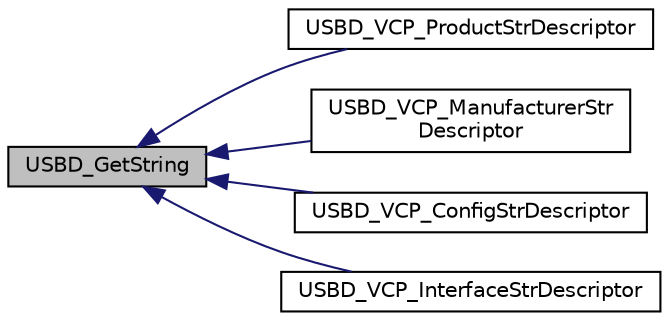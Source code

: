 digraph "USBD_GetString"
{
  edge [fontname="Helvetica",fontsize="10",labelfontname="Helvetica",labelfontsize="10"];
  node [fontname="Helvetica",fontsize="10",shape=record];
  rankdir="LR";
  Node10 [label="USBD_GetString",height=0.2,width=0.4,color="black", fillcolor="grey75", style="filled", fontcolor="black"];
  Node10 -> Node11 [dir="back",color="midnightblue",fontsize="10",style="solid",fontname="Helvetica"];
  Node11 [label="USBD_VCP_ProductStrDescriptor",height=0.2,width=0.4,color="black", fillcolor="white", style="filled",URL="$usbd__desc_8c.html#a3bb26f882f427b6f5e73a0512c339646",tooltip="Returns the product string descriptor. "];
  Node10 -> Node12 [dir="back",color="midnightblue",fontsize="10",style="solid",fontname="Helvetica"];
  Node12 [label="USBD_VCP_ManufacturerStr\lDescriptor",height=0.2,width=0.4,color="black", fillcolor="white", style="filled",URL="$usbd__desc_8c.html#a8f2e7551422558d3c52c79806b6ad862",tooltip="Returns the manufacturer string descriptor. "];
  Node10 -> Node13 [dir="back",color="midnightblue",fontsize="10",style="solid",fontname="Helvetica"];
  Node13 [label="USBD_VCP_ConfigStrDescriptor",height=0.2,width=0.4,color="black", fillcolor="white", style="filled",URL="$usbd__desc_8c.html#a1e6dcf1676b3d590a459137eb0de83e6",tooltip="Returns the configuration string descriptor. "];
  Node10 -> Node14 [dir="back",color="midnightblue",fontsize="10",style="solid",fontname="Helvetica"];
  Node14 [label="USBD_VCP_InterfaceStrDescriptor",height=0.2,width=0.4,color="black", fillcolor="white", style="filled",URL="$usbd__desc_8c.html#a5fc31a9dc4985c466941472a2a9006d5",tooltip="Returns the interface string descriptor. "];
}
